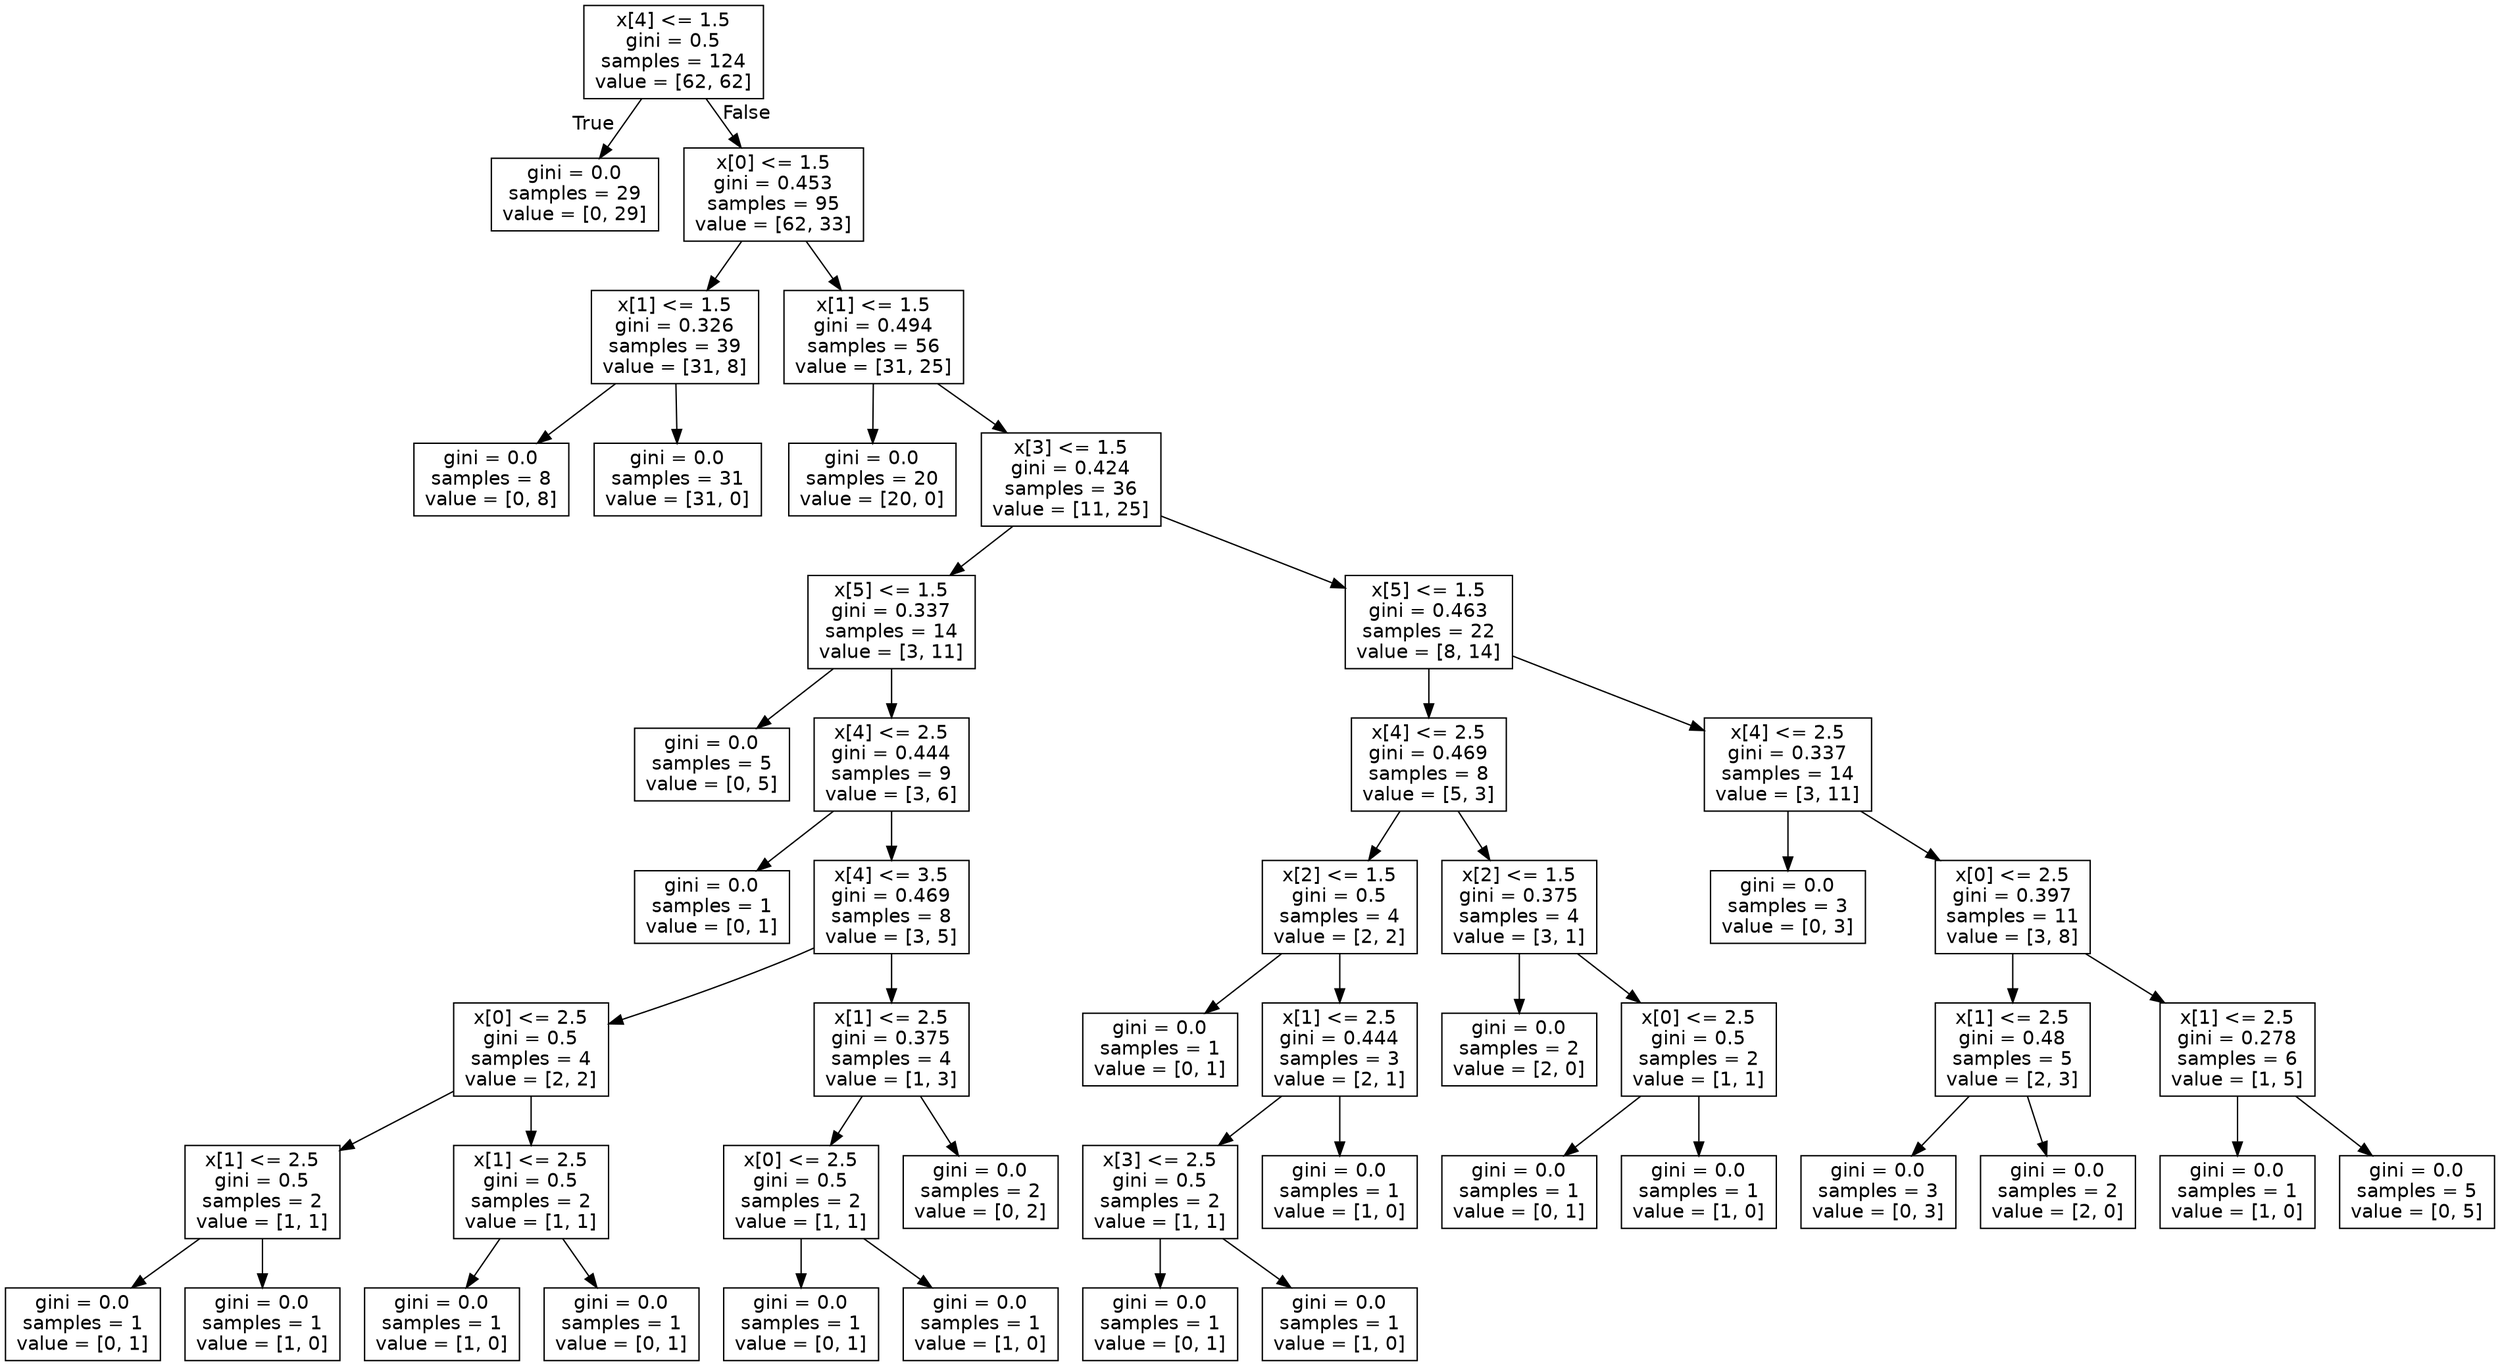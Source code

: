 digraph Tree {
node [shape=box, fontname="helvetica"] ;
edge [fontname="helvetica"] ;
0 [label="x[4] <= 1.5\ngini = 0.5\nsamples = 124\nvalue = [62, 62]"] ;
1 [label="gini = 0.0\nsamples = 29\nvalue = [0, 29]"] ;
0 -> 1 [labeldistance=2.5, labelangle=45, headlabel="True"] ;
2 [label="x[0] <= 1.5\ngini = 0.453\nsamples = 95\nvalue = [62, 33]"] ;
0 -> 2 [labeldistance=2.5, labelangle=-45, headlabel="False"] ;
3 [label="x[1] <= 1.5\ngini = 0.326\nsamples = 39\nvalue = [31, 8]"] ;
2 -> 3 ;
4 [label="gini = 0.0\nsamples = 8\nvalue = [0, 8]"] ;
3 -> 4 ;
5 [label="gini = 0.0\nsamples = 31\nvalue = [31, 0]"] ;
3 -> 5 ;
6 [label="x[1] <= 1.5\ngini = 0.494\nsamples = 56\nvalue = [31, 25]"] ;
2 -> 6 ;
7 [label="gini = 0.0\nsamples = 20\nvalue = [20, 0]"] ;
6 -> 7 ;
8 [label="x[3] <= 1.5\ngini = 0.424\nsamples = 36\nvalue = [11, 25]"] ;
6 -> 8 ;
9 [label="x[5] <= 1.5\ngini = 0.337\nsamples = 14\nvalue = [3, 11]"] ;
8 -> 9 ;
10 [label="gini = 0.0\nsamples = 5\nvalue = [0, 5]"] ;
9 -> 10 ;
11 [label="x[4] <= 2.5\ngini = 0.444\nsamples = 9\nvalue = [3, 6]"] ;
9 -> 11 ;
12 [label="gini = 0.0\nsamples = 1\nvalue = [0, 1]"] ;
11 -> 12 ;
13 [label="x[4] <= 3.5\ngini = 0.469\nsamples = 8\nvalue = [3, 5]"] ;
11 -> 13 ;
14 [label="x[0] <= 2.5\ngini = 0.5\nsamples = 4\nvalue = [2, 2]"] ;
13 -> 14 ;
15 [label="x[1] <= 2.5\ngini = 0.5\nsamples = 2\nvalue = [1, 1]"] ;
14 -> 15 ;
16 [label="gini = 0.0\nsamples = 1\nvalue = [0, 1]"] ;
15 -> 16 ;
17 [label="gini = 0.0\nsamples = 1\nvalue = [1, 0]"] ;
15 -> 17 ;
18 [label="x[1] <= 2.5\ngini = 0.5\nsamples = 2\nvalue = [1, 1]"] ;
14 -> 18 ;
19 [label="gini = 0.0\nsamples = 1\nvalue = [1, 0]"] ;
18 -> 19 ;
20 [label="gini = 0.0\nsamples = 1\nvalue = [0, 1]"] ;
18 -> 20 ;
21 [label="x[1] <= 2.5\ngini = 0.375\nsamples = 4\nvalue = [1, 3]"] ;
13 -> 21 ;
22 [label="x[0] <= 2.5\ngini = 0.5\nsamples = 2\nvalue = [1, 1]"] ;
21 -> 22 ;
23 [label="gini = 0.0\nsamples = 1\nvalue = [0, 1]"] ;
22 -> 23 ;
24 [label="gini = 0.0\nsamples = 1\nvalue = [1, 0]"] ;
22 -> 24 ;
25 [label="gini = 0.0\nsamples = 2\nvalue = [0, 2]"] ;
21 -> 25 ;
26 [label="x[5] <= 1.5\ngini = 0.463\nsamples = 22\nvalue = [8, 14]"] ;
8 -> 26 ;
27 [label="x[4] <= 2.5\ngini = 0.469\nsamples = 8\nvalue = [5, 3]"] ;
26 -> 27 ;
28 [label="x[2] <= 1.5\ngini = 0.5\nsamples = 4\nvalue = [2, 2]"] ;
27 -> 28 ;
29 [label="gini = 0.0\nsamples = 1\nvalue = [0, 1]"] ;
28 -> 29 ;
30 [label="x[1] <= 2.5\ngini = 0.444\nsamples = 3\nvalue = [2, 1]"] ;
28 -> 30 ;
31 [label="x[3] <= 2.5\ngini = 0.5\nsamples = 2\nvalue = [1, 1]"] ;
30 -> 31 ;
32 [label="gini = 0.0\nsamples = 1\nvalue = [0, 1]"] ;
31 -> 32 ;
33 [label="gini = 0.0\nsamples = 1\nvalue = [1, 0]"] ;
31 -> 33 ;
34 [label="gini = 0.0\nsamples = 1\nvalue = [1, 0]"] ;
30 -> 34 ;
35 [label="x[2] <= 1.5\ngini = 0.375\nsamples = 4\nvalue = [3, 1]"] ;
27 -> 35 ;
36 [label="gini = 0.0\nsamples = 2\nvalue = [2, 0]"] ;
35 -> 36 ;
37 [label="x[0] <= 2.5\ngini = 0.5\nsamples = 2\nvalue = [1, 1]"] ;
35 -> 37 ;
38 [label="gini = 0.0\nsamples = 1\nvalue = [0, 1]"] ;
37 -> 38 ;
39 [label="gini = 0.0\nsamples = 1\nvalue = [1, 0]"] ;
37 -> 39 ;
40 [label="x[4] <= 2.5\ngini = 0.337\nsamples = 14\nvalue = [3, 11]"] ;
26 -> 40 ;
41 [label="gini = 0.0\nsamples = 3\nvalue = [0, 3]"] ;
40 -> 41 ;
42 [label="x[0] <= 2.5\ngini = 0.397\nsamples = 11\nvalue = [3, 8]"] ;
40 -> 42 ;
43 [label="x[1] <= 2.5\ngini = 0.48\nsamples = 5\nvalue = [2, 3]"] ;
42 -> 43 ;
44 [label="gini = 0.0\nsamples = 3\nvalue = [0, 3]"] ;
43 -> 44 ;
45 [label="gini = 0.0\nsamples = 2\nvalue = [2, 0]"] ;
43 -> 45 ;
46 [label="x[1] <= 2.5\ngini = 0.278\nsamples = 6\nvalue = [1, 5]"] ;
42 -> 46 ;
47 [label="gini = 0.0\nsamples = 1\nvalue = [1, 0]"] ;
46 -> 47 ;
48 [label="gini = 0.0\nsamples = 5\nvalue = [0, 5]"] ;
46 -> 48 ;
}